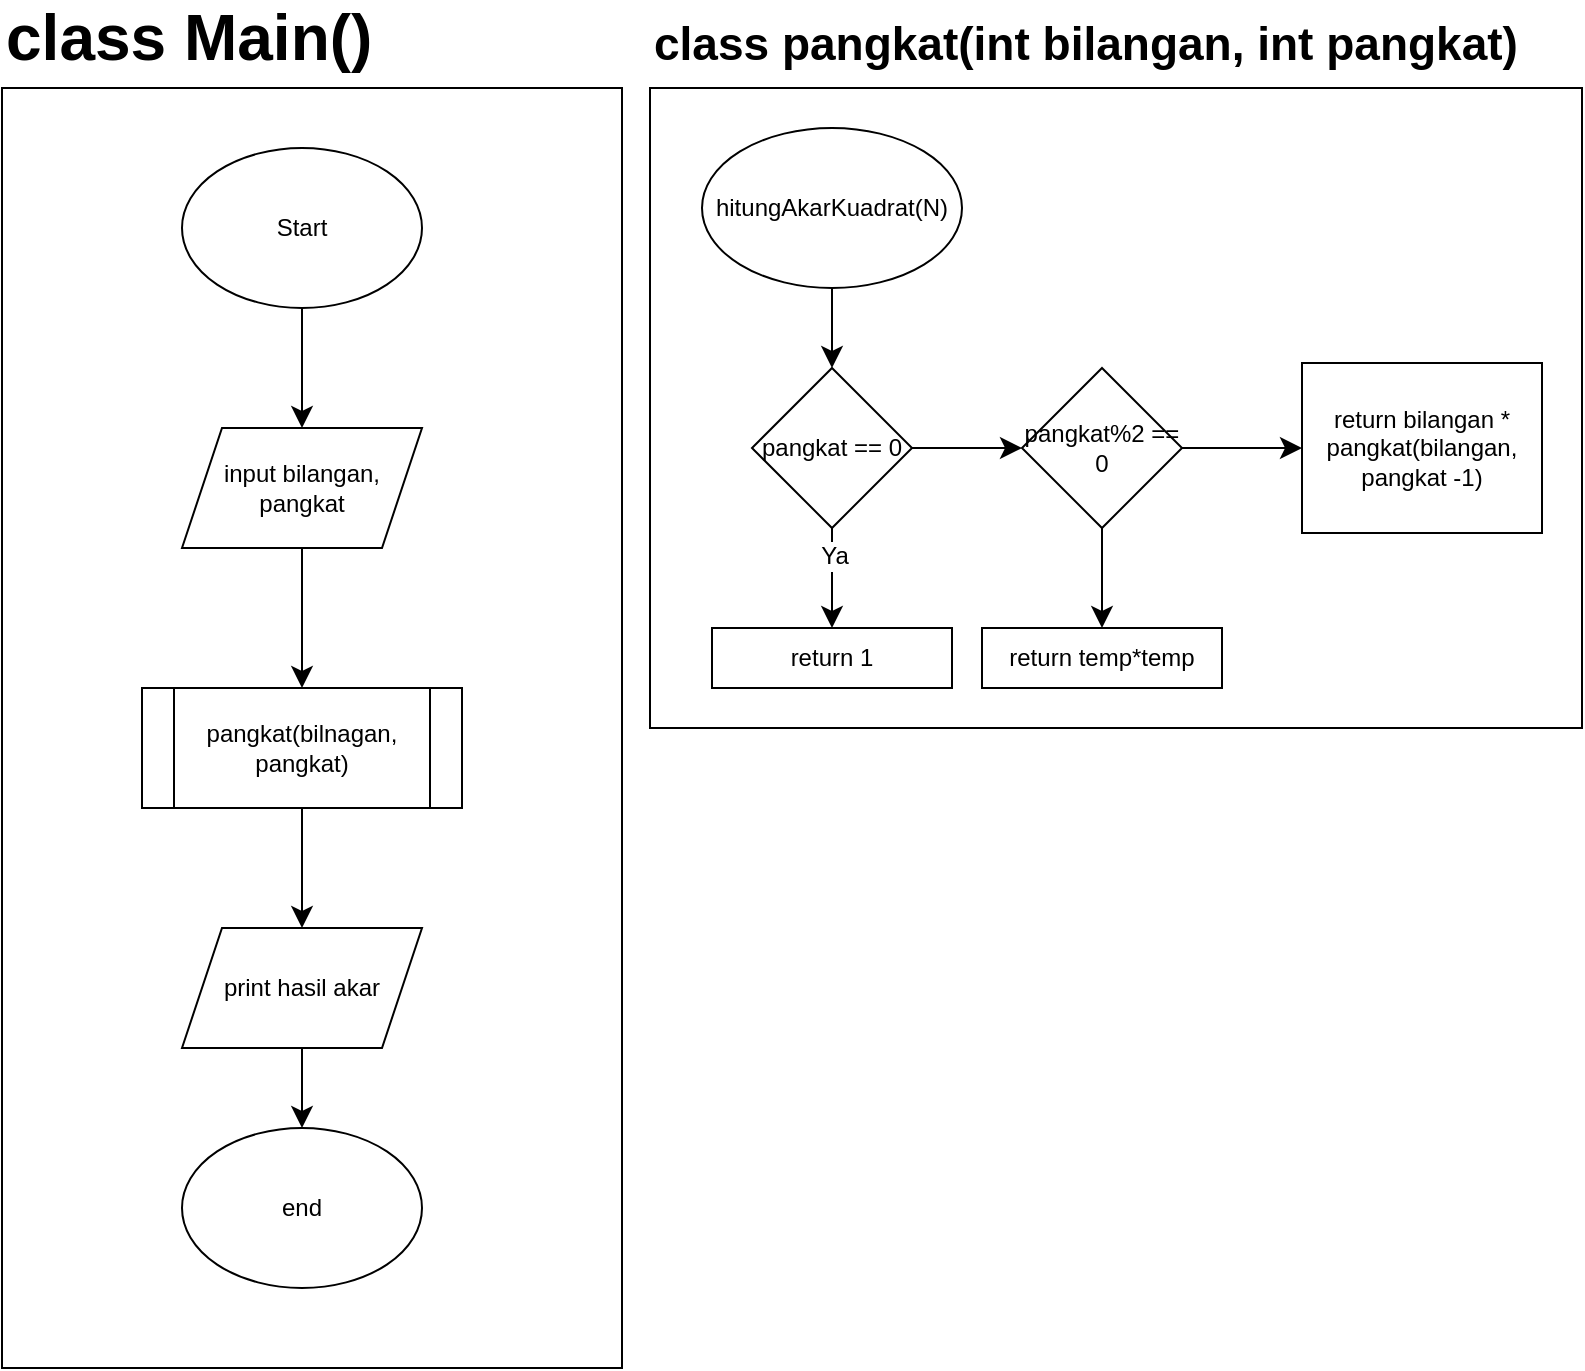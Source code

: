 <mxfile version="24.0.2" type="device">
  <diagram id="C5RBs43oDa-KdzZeNtuy" name="Page-1">
    <mxGraphModel dx="2520" dy="1540" grid="1" gridSize="10" guides="1" tooltips="1" connect="1" arrows="1" fold="1" page="1" pageScale="1" pageWidth="827" pageHeight="1169" math="0" shadow="0">
      <root>
        <mxCell id="WIyWlLk6GJQsqaUBKTNV-0" />
        <mxCell id="WIyWlLk6GJQsqaUBKTNV-1" parent="WIyWlLk6GJQsqaUBKTNV-0" />
        <mxCell id="UkJu_OCWA7rKM1t3v_zy-0" value="" style="group" vertex="1" connectable="0" parent="WIyWlLk6GJQsqaUBKTNV-1">
          <mxGeometry x="30" y="40" width="310" height="680" as="geometry" />
        </mxCell>
        <mxCell id="UkJu_OCWA7rKM1t3v_zy-1" value="" style="rounded=0;whiteSpace=wrap;html=1;fillColor=none;container=0;" vertex="1" parent="UkJu_OCWA7rKM1t3v_zy-0">
          <mxGeometry y="40" width="310" height="640" as="geometry" />
        </mxCell>
        <mxCell id="UkJu_OCWA7rKM1t3v_zy-2" value="&lt;font style=&quot;font-size: 32px;&quot;&gt;&lt;b style=&quot;font-size: 32px;&quot;&gt;class Main()&lt;/b&gt;&lt;/font&gt;" style="text;html=1;align=left;verticalAlign=middle;whiteSpace=wrap;rounded=0;fontSize=32;container=0;" vertex="1" parent="UkJu_OCWA7rKM1t3v_zy-0">
          <mxGeometry width="220" height="30" as="geometry" />
        </mxCell>
        <mxCell id="UkJu_OCWA7rKM1t3v_zy-3" style="edgeStyle=none;curved=1;rounded=0;orthogonalLoop=1;jettySize=auto;html=1;entryX=0.5;entryY=0;entryDx=0;entryDy=0;fontSize=12;startSize=8;endSize=8;" edge="1" parent="UkJu_OCWA7rKM1t3v_zy-0" source="UkJu_OCWA7rKM1t3v_zy-4" target="UkJu_OCWA7rKM1t3v_zy-6">
          <mxGeometry relative="1" as="geometry" />
        </mxCell>
        <mxCell id="UkJu_OCWA7rKM1t3v_zy-4" value="Start" style="ellipse;whiteSpace=wrap;html=1;container=0;" vertex="1" parent="UkJu_OCWA7rKM1t3v_zy-0">
          <mxGeometry x="90" y="70" width="120" height="80" as="geometry" />
        </mxCell>
        <mxCell id="UkJu_OCWA7rKM1t3v_zy-5" style="edgeStyle=none;curved=1;rounded=0;orthogonalLoop=1;jettySize=auto;html=1;entryX=0.5;entryY=0;entryDx=0;entryDy=0;fontSize=12;startSize=8;endSize=8;" edge="1" parent="UkJu_OCWA7rKM1t3v_zy-0" source="UkJu_OCWA7rKM1t3v_zy-6" target="UkJu_OCWA7rKM1t3v_zy-8">
          <mxGeometry relative="1" as="geometry" />
        </mxCell>
        <mxCell id="UkJu_OCWA7rKM1t3v_zy-6" value="input bilangan, pangkat" style="shape=parallelogram;perimeter=parallelogramPerimeter;whiteSpace=wrap;html=1;fixedSize=1;container=0;" vertex="1" parent="UkJu_OCWA7rKM1t3v_zy-0">
          <mxGeometry x="90" y="210" width="120" height="60" as="geometry" />
        </mxCell>
        <mxCell id="UkJu_OCWA7rKM1t3v_zy-7" style="edgeStyle=none;curved=1;rounded=0;orthogonalLoop=1;jettySize=auto;html=1;entryX=0.5;entryY=0;entryDx=0;entryDy=0;fontSize=12;startSize=8;endSize=8;" edge="1" parent="UkJu_OCWA7rKM1t3v_zy-0" source="UkJu_OCWA7rKM1t3v_zy-8" target="UkJu_OCWA7rKM1t3v_zy-10">
          <mxGeometry relative="1" as="geometry" />
        </mxCell>
        <mxCell id="UkJu_OCWA7rKM1t3v_zy-8" value="pangkat(bilnagan, pangkat)" style="shape=process;whiteSpace=wrap;html=1;backgroundOutline=1;container=0;" vertex="1" parent="UkJu_OCWA7rKM1t3v_zy-0">
          <mxGeometry x="70" y="340" width="160" height="60" as="geometry" />
        </mxCell>
        <mxCell id="UkJu_OCWA7rKM1t3v_zy-9" style="edgeStyle=none;curved=1;rounded=0;orthogonalLoop=1;jettySize=auto;html=1;fontSize=12;startSize=8;endSize=8;" edge="1" parent="UkJu_OCWA7rKM1t3v_zy-0" source="UkJu_OCWA7rKM1t3v_zy-10" target="UkJu_OCWA7rKM1t3v_zy-11">
          <mxGeometry relative="1" as="geometry" />
        </mxCell>
        <mxCell id="UkJu_OCWA7rKM1t3v_zy-10" value="print hasil akar" style="shape=parallelogram;perimeter=parallelogramPerimeter;whiteSpace=wrap;html=1;fixedSize=1;container=0;" vertex="1" parent="UkJu_OCWA7rKM1t3v_zy-0">
          <mxGeometry x="90" y="460" width="120" height="60" as="geometry" />
        </mxCell>
        <mxCell id="UkJu_OCWA7rKM1t3v_zy-11" value="end" style="ellipse;whiteSpace=wrap;html=1;container=0;" vertex="1" parent="UkJu_OCWA7rKM1t3v_zy-0">
          <mxGeometry x="90" y="560" width="120" height="80" as="geometry" />
        </mxCell>
        <mxCell id="UkJu_OCWA7rKM1t3v_zy-38" value="" style="edgeStyle=none;curved=1;rounded=0;orthogonalLoop=1;jettySize=auto;html=1;fontSize=12;startSize=8;endSize=8;" edge="1" parent="WIyWlLk6GJQsqaUBKTNV-1" source="UkJu_OCWA7rKM1t3v_zy-14" target="UkJu_OCWA7rKM1t3v_zy-37">
          <mxGeometry relative="1" as="geometry" />
        </mxCell>
        <mxCell id="UkJu_OCWA7rKM1t3v_zy-14" value="hitungAkarKuadrat(N)" style="ellipse;whiteSpace=wrap;html=1;" vertex="1" parent="WIyWlLk6GJQsqaUBKTNV-1">
          <mxGeometry x="380" y="100" width="130" height="80" as="geometry" />
        </mxCell>
        <mxCell id="UkJu_OCWA7rKM1t3v_zy-35" value="" style="rounded=0;whiteSpace=wrap;html=1;fillColor=none;" vertex="1" parent="WIyWlLk6GJQsqaUBKTNV-1">
          <mxGeometry x="354" y="80" width="466" height="320" as="geometry" />
        </mxCell>
        <mxCell id="UkJu_OCWA7rKM1t3v_zy-36" value="&lt;font size=&quot;1&quot; style=&quot;&quot;&gt;&lt;b style=&quot;font-size: 23px;&quot;&gt;class pangkat(int bilangan, int pangkat)&lt;/b&gt;&lt;/font&gt;" style="text;html=1;align=left;verticalAlign=middle;whiteSpace=wrap;rounded=0;fontSize=32;container=0;" vertex="1" parent="WIyWlLk6GJQsqaUBKTNV-1">
          <mxGeometry x="354" y="40" width="446" height="30" as="geometry" />
        </mxCell>
        <mxCell id="UkJu_OCWA7rKM1t3v_zy-40" value="" style="edgeStyle=none;curved=1;rounded=0;orthogonalLoop=1;jettySize=auto;html=1;fontSize=12;startSize=8;endSize=8;" edge="1" parent="WIyWlLk6GJQsqaUBKTNV-1" source="UkJu_OCWA7rKM1t3v_zy-37" target="UkJu_OCWA7rKM1t3v_zy-39">
          <mxGeometry relative="1" as="geometry" />
        </mxCell>
        <mxCell id="UkJu_OCWA7rKM1t3v_zy-41" value="Ya" style="edgeLabel;html=1;align=center;verticalAlign=middle;resizable=0;points=[];fontSize=12;" vertex="1" connectable="0" parent="UkJu_OCWA7rKM1t3v_zy-40">
          <mxGeometry x="-0.467" y="1" relative="1" as="geometry">
            <mxPoint as="offset" />
          </mxGeometry>
        </mxCell>
        <mxCell id="UkJu_OCWA7rKM1t3v_zy-43" value="" style="edgeStyle=none;curved=1;rounded=0;orthogonalLoop=1;jettySize=auto;html=1;fontSize=12;startSize=8;endSize=8;" edge="1" parent="WIyWlLk6GJQsqaUBKTNV-1" source="UkJu_OCWA7rKM1t3v_zy-37" target="UkJu_OCWA7rKM1t3v_zy-42">
          <mxGeometry relative="1" as="geometry" />
        </mxCell>
        <mxCell id="UkJu_OCWA7rKM1t3v_zy-37" value="pangkat == 0" style="rhombus;whiteSpace=wrap;html=1;" vertex="1" parent="WIyWlLk6GJQsqaUBKTNV-1">
          <mxGeometry x="405" y="220" width="80" height="80" as="geometry" />
        </mxCell>
        <mxCell id="UkJu_OCWA7rKM1t3v_zy-39" value="return 1" style="whiteSpace=wrap;html=1;" vertex="1" parent="WIyWlLk6GJQsqaUBKTNV-1">
          <mxGeometry x="385" y="350" width="120" height="30" as="geometry" />
        </mxCell>
        <mxCell id="UkJu_OCWA7rKM1t3v_zy-45" value="" style="edgeStyle=none;curved=1;rounded=0;orthogonalLoop=1;jettySize=auto;html=1;fontSize=12;startSize=8;endSize=8;" edge="1" parent="WIyWlLk6GJQsqaUBKTNV-1" source="UkJu_OCWA7rKM1t3v_zy-42" target="UkJu_OCWA7rKM1t3v_zy-44">
          <mxGeometry relative="1" as="geometry" />
        </mxCell>
        <mxCell id="UkJu_OCWA7rKM1t3v_zy-49" style="edgeStyle=none;curved=1;rounded=0;orthogonalLoop=1;jettySize=auto;html=1;entryX=0;entryY=0.5;entryDx=0;entryDy=0;fontSize=12;startSize=8;endSize=8;" edge="1" parent="WIyWlLk6GJQsqaUBKTNV-1" source="UkJu_OCWA7rKM1t3v_zy-42" target="UkJu_OCWA7rKM1t3v_zy-48">
          <mxGeometry relative="1" as="geometry" />
        </mxCell>
        <mxCell id="UkJu_OCWA7rKM1t3v_zy-42" value="pangkat%2 == 0" style="rhombus;whiteSpace=wrap;html=1;" vertex="1" parent="WIyWlLk6GJQsqaUBKTNV-1">
          <mxGeometry x="540" y="220" width="80" height="80" as="geometry" />
        </mxCell>
        <mxCell id="UkJu_OCWA7rKM1t3v_zy-44" value="return temp*temp" style="whiteSpace=wrap;html=1;" vertex="1" parent="WIyWlLk6GJQsqaUBKTNV-1">
          <mxGeometry x="520" y="350" width="120" height="30" as="geometry" />
        </mxCell>
        <mxCell id="UkJu_OCWA7rKM1t3v_zy-48" value="return bilangan * pangkat(bilangan, pangkat -1)" style="whiteSpace=wrap;html=1;" vertex="1" parent="WIyWlLk6GJQsqaUBKTNV-1">
          <mxGeometry x="680" y="217.5" width="120" height="85" as="geometry" />
        </mxCell>
      </root>
    </mxGraphModel>
  </diagram>
</mxfile>
